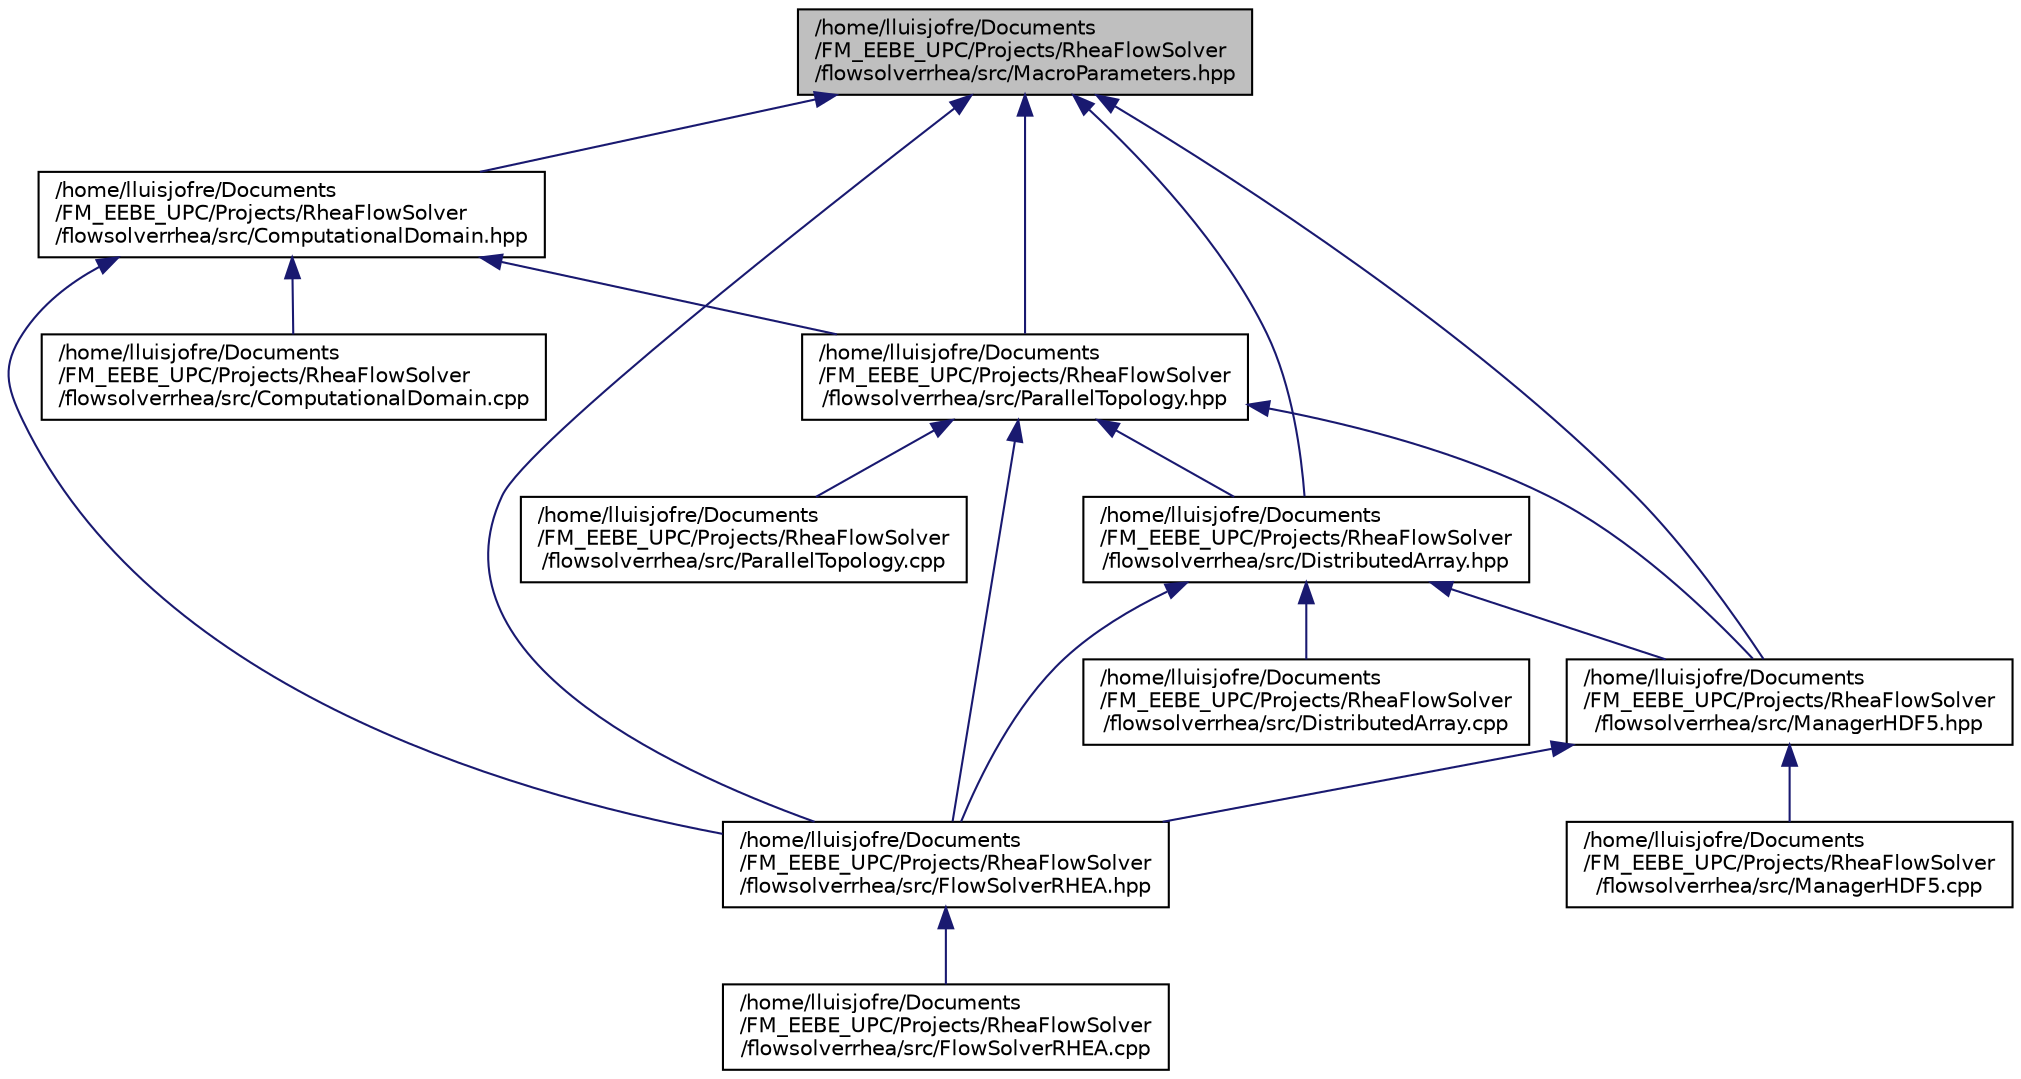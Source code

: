digraph "/home/lluisjofre/Documents/FM_EEBE_UPC/Projects/RheaFlowSolver/flowsolverrhea/src/MacroParameters.hpp"
{
  edge [fontname="Helvetica",fontsize="10",labelfontname="Helvetica",labelfontsize="10"];
  node [fontname="Helvetica",fontsize="10",shape=record];
  Node1 [label="/home/lluisjofre/Documents\l/FM_EEBE_UPC/Projects/RheaFlowSolver\l/flowsolverrhea/src/MacroParameters.hpp",height=0.2,width=0.4,color="black", fillcolor="grey75", style="filled", fontcolor="black"];
  Node1 -> Node2 [dir="back",color="midnightblue",fontsize="10",style="solid",fontname="Helvetica"];
  Node2 [label="/home/lluisjofre/Documents\l/FM_EEBE_UPC/Projects/RheaFlowSolver\l/flowsolverrhea/src/ComputationalDomain.hpp",height=0.2,width=0.4,color="black", fillcolor="white", style="filled",URL="$ComputationalDomain_8hpp.html"];
  Node2 -> Node3 [dir="back",color="midnightblue",fontsize="10",style="solid",fontname="Helvetica"];
  Node3 [label="/home/lluisjofre/Documents\l/FM_EEBE_UPC/Projects/RheaFlowSolver\l/flowsolverrhea/src/ComputationalDomain.cpp",height=0.2,width=0.4,color="black", fillcolor="white", style="filled",URL="$ComputationalDomain_8cpp.html"];
  Node2 -> Node4 [dir="back",color="midnightblue",fontsize="10",style="solid",fontname="Helvetica"];
  Node4 [label="/home/lluisjofre/Documents\l/FM_EEBE_UPC/Projects/RheaFlowSolver\l/flowsolverrhea/src/ParallelTopology.hpp",height=0.2,width=0.4,color="black", fillcolor="white", style="filled",URL="$ParallelTopology_8hpp.html"];
  Node4 -> Node5 [dir="back",color="midnightblue",fontsize="10",style="solid",fontname="Helvetica"];
  Node5 [label="/home/lluisjofre/Documents\l/FM_EEBE_UPC/Projects/RheaFlowSolver\l/flowsolverrhea/src/DistributedArray.hpp",height=0.2,width=0.4,color="black", fillcolor="white", style="filled",URL="$DistributedArray_8hpp.html"];
  Node5 -> Node6 [dir="back",color="midnightblue",fontsize="10",style="solid",fontname="Helvetica"];
  Node6 [label="/home/lluisjofre/Documents\l/FM_EEBE_UPC/Projects/RheaFlowSolver\l/flowsolverrhea/src/DistributedArray.cpp",height=0.2,width=0.4,color="black", fillcolor="white", style="filled",URL="$DistributedArray_8cpp.html"];
  Node5 -> Node7 [dir="back",color="midnightblue",fontsize="10",style="solid",fontname="Helvetica"];
  Node7 [label="/home/lluisjofre/Documents\l/FM_EEBE_UPC/Projects/RheaFlowSolver\l/flowsolverrhea/src/FlowSolverRHEA.hpp",height=0.2,width=0.4,color="black", fillcolor="white", style="filled",URL="$FlowSolverRHEA_8hpp.html"];
  Node7 -> Node8 [dir="back",color="midnightblue",fontsize="10",style="solid",fontname="Helvetica"];
  Node8 [label="/home/lluisjofre/Documents\l/FM_EEBE_UPC/Projects/RheaFlowSolver\l/flowsolverrhea/src/FlowSolverRHEA.cpp",height=0.2,width=0.4,color="black", fillcolor="white", style="filled",URL="$FlowSolverRHEA_8cpp.html"];
  Node5 -> Node9 [dir="back",color="midnightblue",fontsize="10",style="solid",fontname="Helvetica"];
  Node9 [label="/home/lluisjofre/Documents\l/FM_EEBE_UPC/Projects/RheaFlowSolver\l/flowsolverrhea/src/ManagerHDF5.hpp",height=0.2,width=0.4,color="black", fillcolor="white", style="filled",URL="$ManagerHDF5_8hpp.html"];
  Node9 -> Node7 [dir="back",color="midnightblue",fontsize="10",style="solid",fontname="Helvetica"];
  Node9 -> Node10 [dir="back",color="midnightblue",fontsize="10",style="solid",fontname="Helvetica"];
  Node10 [label="/home/lluisjofre/Documents\l/FM_EEBE_UPC/Projects/RheaFlowSolver\l/flowsolverrhea/src/ManagerHDF5.cpp",height=0.2,width=0.4,color="black", fillcolor="white", style="filled",URL="$ManagerHDF5_8cpp.html"];
  Node4 -> Node7 [dir="back",color="midnightblue",fontsize="10",style="solid",fontname="Helvetica"];
  Node4 -> Node9 [dir="back",color="midnightblue",fontsize="10",style="solid",fontname="Helvetica"];
  Node4 -> Node11 [dir="back",color="midnightblue",fontsize="10",style="solid",fontname="Helvetica"];
  Node11 [label="/home/lluisjofre/Documents\l/FM_EEBE_UPC/Projects/RheaFlowSolver\l/flowsolverrhea/src/ParallelTopology.cpp",height=0.2,width=0.4,color="black", fillcolor="white", style="filled",URL="$ParallelTopology_8cpp.html"];
  Node2 -> Node7 [dir="back",color="midnightblue",fontsize="10",style="solid",fontname="Helvetica"];
  Node1 -> Node5 [dir="back",color="midnightblue",fontsize="10",style="solid",fontname="Helvetica"];
  Node1 -> Node4 [dir="back",color="midnightblue",fontsize="10",style="solid",fontname="Helvetica"];
  Node1 -> Node7 [dir="back",color="midnightblue",fontsize="10",style="solid",fontname="Helvetica"];
  Node1 -> Node9 [dir="back",color="midnightblue",fontsize="10",style="solid",fontname="Helvetica"];
}
